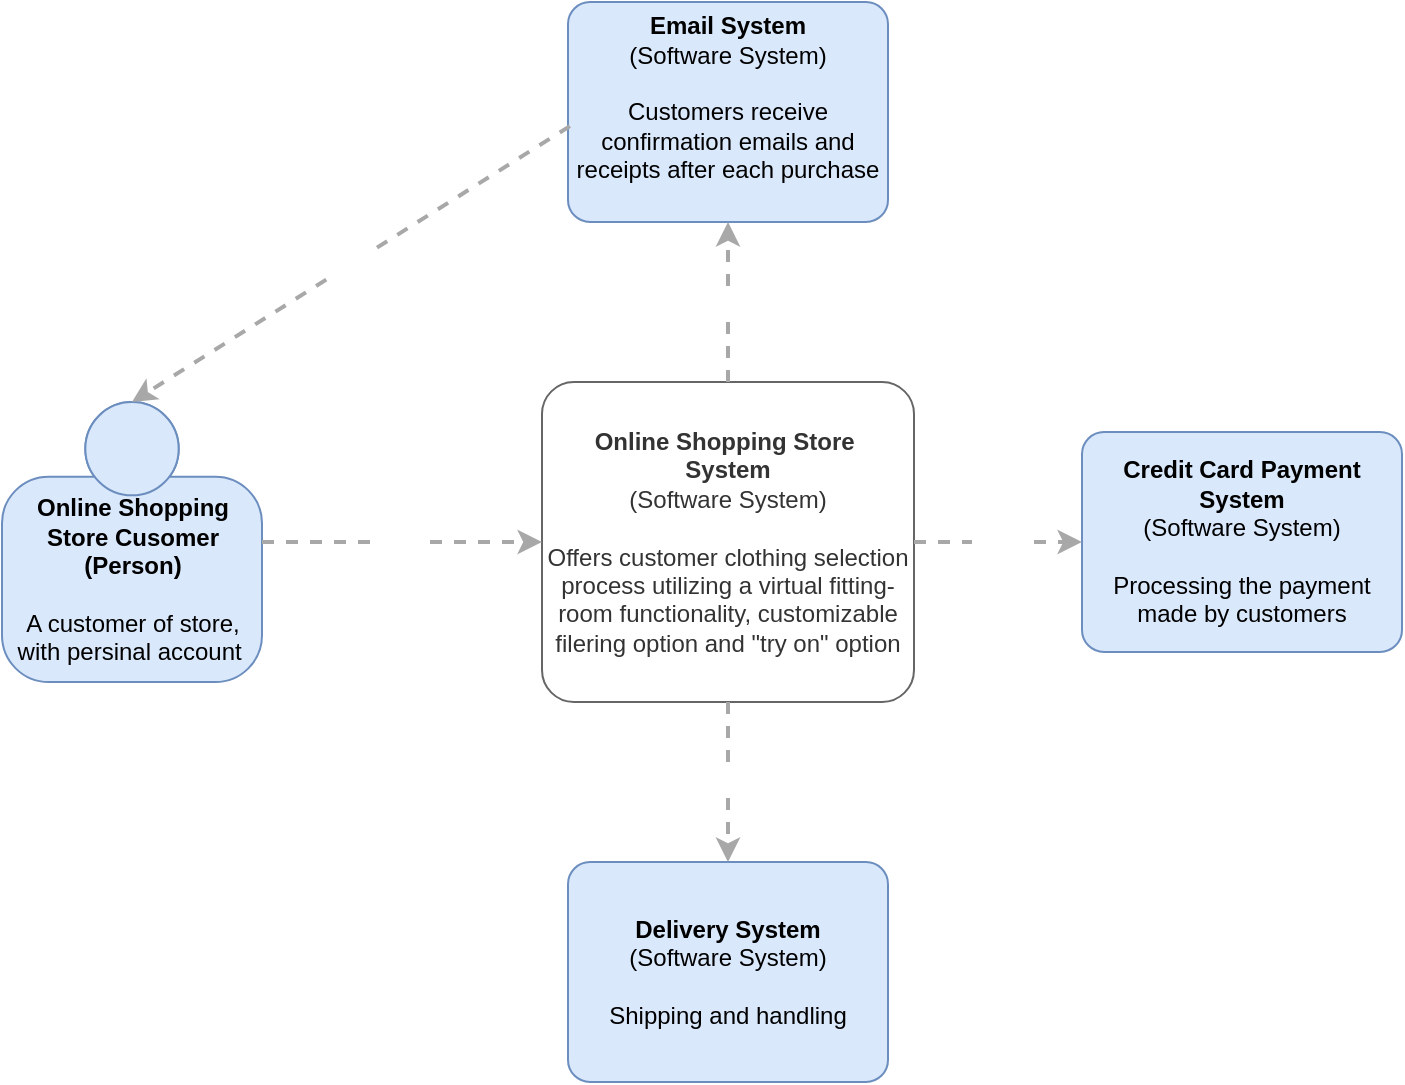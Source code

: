 <mxfile version="13.2.4" type="device"><diagram id="evzhxYKfdfnMJKLLGHEg" name="Page-1"><mxGraphModel dx="1186" dy="764" grid="0" gridSize="10" guides="1" tooltips="1" connect="1" arrows="1" fold="1" page="0" pageScale="1" pageWidth="827" pageHeight="1169" math="0" shadow="0"><root><mxCell id="0"/><mxCell id="1" parent="0"/><mxCell id="IYYDwO5Te9kZktFsMfhr-3" value="&lt;b&gt;Credit Card Payment System&lt;br&gt;&lt;/b&gt;&lt;div&gt;(Software System)&lt;/div&gt;&lt;br&gt;&lt;div&gt;Processing the payment made by customers&lt;/div&gt;" style="rounded=1;whiteSpace=wrap;html=1;labelBackgroundColor=none;fillColor=#dae8fc;fontColor=#000000;align=center;arcSize=10;strokeColor=#6c8ebf;points=[[0.25,0,0],[0.5,0,0],[0.75,0,0],[1,0.25,0],[1,0.5,0],[1,0.75,0],[0.75,1,0],[0.5,1,0],[0.25,1,0],[0,0.75,0],[0,0.5,0],[0,0.25,0]];" parent="1" vertex="1"><mxGeometry x="630" y="245" width="160" height="110.0" as="geometry"/></mxCell><mxCell id="IYYDwO5Te9kZktFsMfhr-4" value="&lt;b&gt;Delivery System&lt;/b&gt;&lt;br&gt;&lt;div&gt;(Software System)&lt;/div&gt;&lt;br&gt;&lt;div&gt;Shipping and handling&lt;/div&gt;" style="rounded=1;whiteSpace=wrap;html=1;labelBackgroundColor=none;fillColor=#dae8fc;fontColor=#000000;align=center;arcSize=10;strokeColor=#6c8ebf;points=[[0.25,0,0],[0.5,0,0],[0.75,0,0],[1,0.25,0],[1,0.5,0],[1,0.75,0],[0.75,1,0],[0.5,1,0],[0.25,1,0],[0,0.75,0],[0,0.5,0],[0,0.25,0]];" parent="1" vertex="1"><mxGeometry x="373" y="460" width="160" height="110.0" as="geometry"/></mxCell><mxCell id="IYYDwO5Te9kZktFsMfhr-6" value="&lt;font color=&quot;#000000&quot;&gt;&lt;b&gt;Online Shopping &lt;/b&gt;&lt;br&gt;&lt;b&gt;Store Cusomer&lt;/b&gt;&lt;br&gt;&lt;b&gt;(Person)&lt;/b&gt;&lt;br&gt;&lt;br&gt;A customer of store, &lt;br&gt;with persinal account&lt;b&gt;&amp;nbsp;&lt;br&gt;&lt;/b&gt;&lt;/font&gt;" style="html=1;dashed=0;whitespace=wrap;fillColor=#DAE8FC;strokeColor=#6C8EBF;shape=mxgraph.c4.person;align=center;points=[[0.5,0,0],[1,0.5,0],[1,0.75,0],[0.75,1,0],[0.5,1,0],[0.25,1,0],[0,0.75,0],[0,0.5,0]];" parent="1" vertex="1"><mxGeometry x="90" y="230" width="130" height="140" as="geometry"/></mxCell><mxCell id="7vTmx9WWa5YdSQAGgZ29-2" value="&lt;b&gt;Email System&lt;/b&gt;&lt;div&gt;(Software System)&lt;/div&gt;&lt;br&gt;&lt;div&gt;&lt;div&gt;Customers receive confirmation emails and receipts after each purchase&lt;/div&gt;&lt;/div&gt;&lt;div&gt;&lt;br&gt;&lt;/div&gt;" style="rounded=1;whiteSpace=wrap;html=1;labelBackgroundColor=none;fillColor=#dae8fc;fontColor=#000000;align=center;arcSize=10;strokeColor=#6c8ebf;points=[[0.25,0,0],[0.5,0,0],[0.75,0,0],[1,0.25,0],[1,0.5,0],[1,0.75,0],[0.75,1,0],[0.5,1,0],[0.25,1,0],[0,0.75,0],[0,0.5,0],[0,0.25,0]];" parent="1" vertex="1"><mxGeometry x="373" y="30" width="160" height="110.0" as="geometry"/></mxCell><mxCell id="7vTmx9WWa5YdSQAGgZ29-3" value="&lt;b&gt;Online Shopping Store&amp;nbsp;&lt;br&gt;System&lt;br&gt;&lt;/b&gt;&lt;div&gt;(Software System)&lt;/div&gt;&lt;br&gt;&lt;div&gt;Offers customer clothing selection process&amp;nbsp;utilizing a virtual fitting-room functionality, customizable filering option and &quot;try on&quot; option&lt;/div&gt;" style="rounded=1;whiteSpace=wrap;html=1;labelBackgroundColor=none;align=center;arcSize=10;points=[[0.25,0,0],[0.5,0,0],[0.75,0,0],[1,0.25,0],[1,0.5,0],[1,0.75,0],[0.75,1,0],[0.5,1,0],[0.25,1,0],[0,0.75,0],[0,0.5,0],[0,0.25,0]];fillColor=#FFFFFF;strokeColor=#666666;fontColor=#333333;" parent="1" vertex="1"><mxGeometry x="360" y="220" width="186" height="160" as="geometry"/></mxCell><mxCell id="7vTmx9WWa5YdSQAGgZ29-6" value="&lt;div style=&quot;text-align: left&quot;&gt;&lt;div style=&quot;text-align: center&quot;&gt;&lt;b&gt;&lt;font color=&quot;#ffffff&quot;&gt;Uses&lt;/font&gt;&lt;/b&gt;&lt;/div&gt;&lt;/div&gt;" style="edgeStyle=none;rounded=0;html=1;entryX=0;entryY=0.5;jettySize=auto;orthogonalLoop=1;strokeColor=#A8A8A8;strokeWidth=2;fontColor=#000000;jumpStyle=none;dashed=1;entryDx=0;entryDy=0;entryPerimeter=0;exitX=1;exitY=0.5;exitDx=0;exitDy=0;exitPerimeter=0;" parent="1" source="IYYDwO5Te9kZktFsMfhr-6" target="7vTmx9WWa5YdSQAGgZ29-3" edge="1"><mxGeometry width="200" relative="1" as="geometry"><mxPoint x="260" y="313" as="sourcePoint"/><mxPoint x="440" y="320" as="targetPoint"/></mxGeometry></mxCell><mxCell id="7vTmx9WWa5YdSQAGgZ29-7" value="&lt;div style=&quot;text-align: left&quot;&gt;&lt;div style=&quot;text-align: center&quot;&gt;&lt;b&gt;&lt;font color=&quot;#ffffff&quot;&gt;Uses&lt;/font&gt;&lt;/b&gt;&lt;/div&gt;&lt;/div&gt;" style="edgeStyle=none;rounded=0;html=1;entryX=0;entryY=0.5;jettySize=auto;orthogonalLoop=1;strokeColor=#A8A8A8;strokeWidth=2;fontColor=#000000;jumpStyle=none;dashed=1;entryDx=0;entryDy=0;entryPerimeter=0;exitX=1;exitY=0.5;exitDx=0;exitDy=0;exitPerimeter=0;" parent="1" source="7vTmx9WWa5YdSQAGgZ29-3" target="IYYDwO5Te9kZktFsMfhr-3" edge="1"><mxGeometry width="200" relative="1" as="geometry"><mxPoint x="340" y="190" as="sourcePoint"/><mxPoint x="540" y="190" as="targetPoint"/></mxGeometry></mxCell><mxCell id="7vTmx9WWa5YdSQAGgZ29-8" value="&lt;div style=&quot;text-align: left&quot;&gt;&lt;div style=&quot;text-align: center&quot;&gt;&lt;font color=&quot;#ffffff&quot;&gt;&lt;b&gt;Sends e-mail using&lt;/b&gt;&lt;/font&gt;&lt;/div&gt;&lt;/div&gt;" style="edgeStyle=none;rounded=0;html=1;entryX=0.5;entryY=1;jettySize=auto;orthogonalLoop=1;strokeColor=#A8A8A8;strokeWidth=2;fontColor=#000000;jumpStyle=none;dashed=1;entryDx=0;entryDy=0;entryPerimeter=0;exitX=0.5;exitY=0;exitDx=0;exitDy=0;exitPerimeter=0;" parent="1" source="7vTmx9WWa5YdSQAGgZ29-3" target="7vTmx9WWa5YdSQAGgZ29-2" edge="1"><mxGeometry width="200" relative="1" as="geometry"><mxPoint x="20" y="170" as="sourcePoint"/><mxPoint x="220" y="170" as="targetPoint"/></mxGeometry></mxCell><mxCell id="7vTmx9WWa5YdSQAGgZ29-9" value="&lt;div style=&quot;text-align: left&quot;&gt;&lt;div style=&quot;text-align: center&quot;&gt;&lt;b&gt;&lt;font color=&quot;#ffffff&quot;&gt;Sends e-mail to&lt;/font&gt;&lt;/b&gt;&lt;/div&gt;&lt;/div&gt;" style="edgeStyle=none;rounded=0;html=1;entryX=0.5;entryY=0;jettySize=auto;orthogonalLoop=1;strokeColor=#A8A8A8;strokeWidth=2;fontColor=#000000;jumpStyle=none;dashed=1;entryDx=0;entryDy=0;entryPerimeter=0;exitX=0.006;exitY=0.564;exitDx=0;exitDy=0;exitPerimeter=0;" parent="1" source="7vTmx9WWa5YdSQAGgZ29-2" target="IYYDwO5Te9kZktFsMfhr-6" edge="1"><mxGeometry width="200" relative="1" as="geometry"><mxPoint x="100" y="90" as="sourcePoint"/><mxPoint x="300" y="90" as="targetPoint"/></mxGeometry></mxCell><mxCell id="7vTmx9WWa5YdSQAGgZ29-10" value="&lt;div style=&quot;text-align: left&quot;&gt;&lt;div style=&quot;text-align: center&quot;&gt;&lt;b&gt;&lt;font color=&quot;#ffffff&quot;&gt;Uses&lt;/font&gt;&lt;/b&gt;&lt;/div&gt;&lt;/div&gt;" style="edgeStyle=none;rounded=0;html=1;entryX=0.5;entryY=0;jettySize=auto;orthogonalLoop=1;strokeColor=#A8A8A8;strokeWidth=2;fontColor=#000000;jumpStyle=none;dashed=1;entryDx=0;entryDy=0;entryPerimeter=0;exitX=0.5;exitY=1;exitDx=0;exitDy=0;exitPerimeter=0;" parent="1" source="7vTmx9WWa5YdSQAGgZ29-3" target="IYYDwO5Te9kZktFsMfhr-4" edge="1"><mxGeometry width="200" relative="1" as="geometry"><mxPoint x="80" y="440" as="sourcePoint"/><mxPoint x="280" y="440" as="targetPoint"/></mxGeometry></mxCell></root></mxGraphModel></diagram></mxfile>